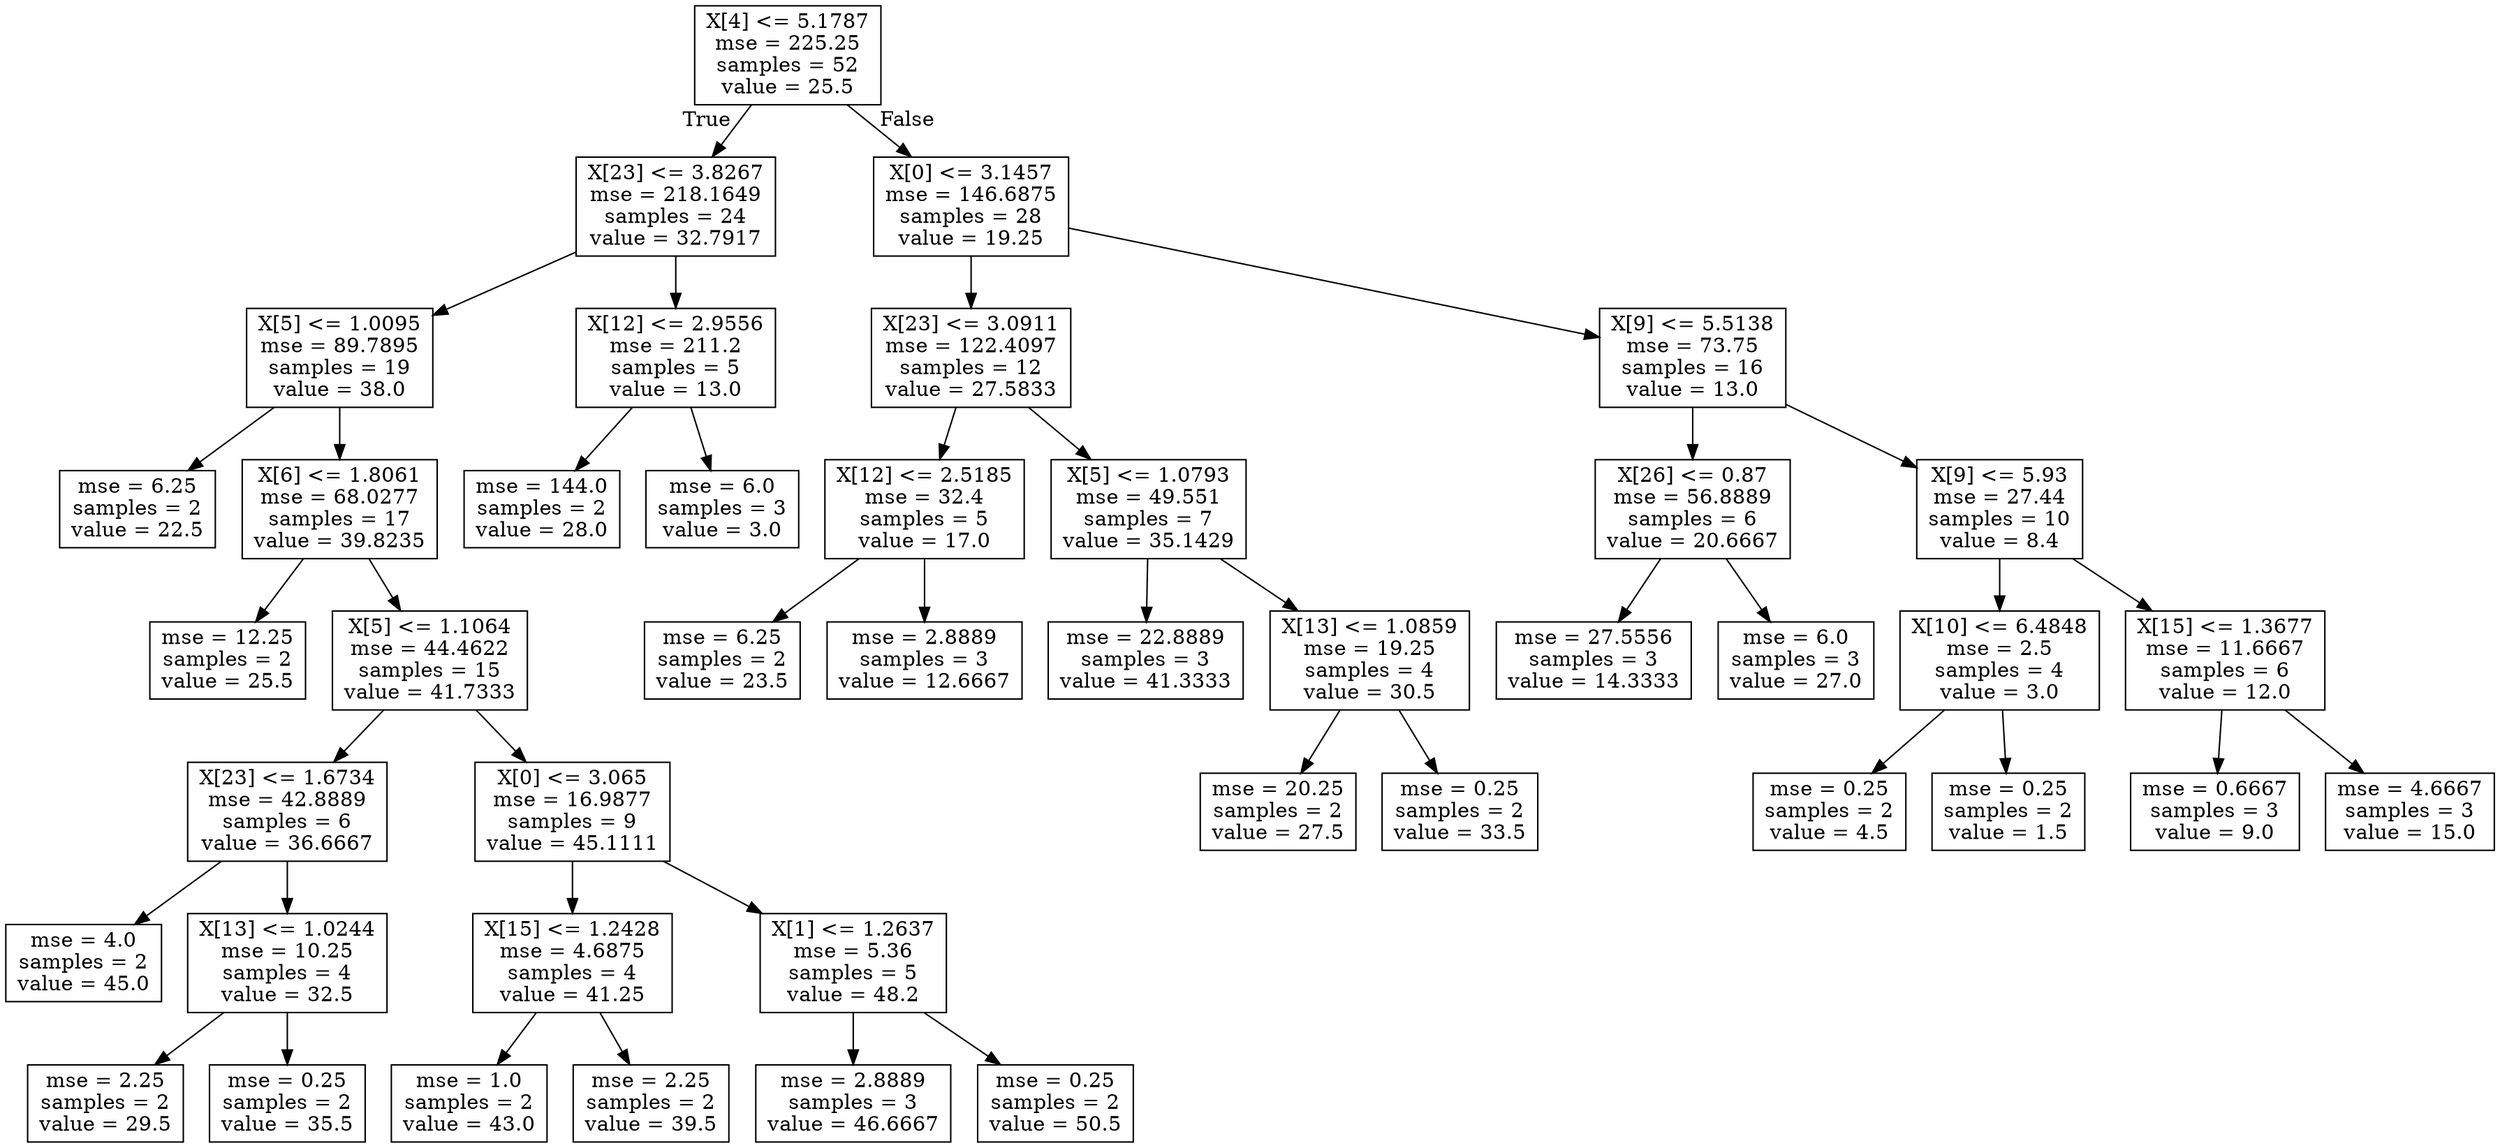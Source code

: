 digraph Tree {
node [shape=box] ;
0 [label="X[4] <= 5.1787\nmse = 225.25\nsamples = 52\nvalue = 25.5"] ;
1 [label="X[23] <= 3.8267\nmse = 218.1649\nsamples = 24\nvalue = 32.7917"] ;
0 -> 1 [labeldistance=2.5, labelangle=45, headlabel="True"] ;
2 [label="X[5] <= 1.0095\nmse = 89.7895\nsamples = 19\nvalue = 38.0"] ;
1 -> 2 ;
3 [label="mse = 6.25\nsamples = 2\nvalue = 22.5"] ;
2 -> 3 ;
4 [label="X[6] <= 1.8061\nmse = 68.0277\nsamples = 17\nvalue = 39.8235"] ;
2 -> 4 ;
5 [label="mse = 12.25\nsamples = 2\nvalue = 25.5"] ;
4 -> 5 ;
6 [label="X[5] <= 1.1064\nmse = 44.4622\nsamples = 15\nvalue = 41.7333"] ;
4 -> 6 ;
7 [label="X[23] <= 1.6734\nmse = 42.8889\nsamples = 6\nvalue = 36.6667"] ;
6 -> 7 ;
8 [label="mse = 4.0\nsamples = 2\nvalue = 45.0"] ;
7 -> 8 ;
9 [label="X[13] <= 1.0244\nmse = 10.25\nsamples = 4\nvalue = 32.5"] ;
7 -> 9 ;
10 [label="mse = 2.25\nsamples = 2\nvalue = 29.5"] ;
9 -> 10 ;
11 [label="mse = 0.25\nsamples = 2\nvalue = 35.5"] ;
9 -> 11 ;
12 [label="X[0] <= 3.065\nmse = 16.9877\nsamples = 9\nvalue = 45.1111"] ;
6 -> 12 ;
13 [label="X[15] <= 1.2428\nmse = 4.6875\nsamples = 4\nvalue = 41.25"] ;
12 -> 13 ;
14 [label="mse = 1.0\nsamples = 2\nvalue = 43.0"] ;
13 -> 14 ;
15 [label="mse = 2.25\nsamples = 2\nvalue = 39.5"] ;
13 -> 15 ;
16 [label="X[1] <= 1.2637\nmse = 5.36\nsamples = 5\nvalue = 48.2"] ;
12 -> 16 ;
17 [label="mse = 2.8889\nsamples = 3\nvalue = 46.6667"] ;
16 -> 17 ;
18 [label="mse = 0.25\nsamples = 2\nvalue = 50.5"] ;
16 -> 18 ;
19 [label="X[12] <= 2.9556\nmse = 211.2\nsamples = 5\nvalue = 13.0"] ;
1 -> 19 ;
20 [label="mse = 144.0\nsamples = 2\nvalue = 28.0"] ;
19 -> 20 ;
21 [label="mse = 6.0\nsamples = 3\nvalue = 3.0"] ;
19 -> 21 ;
22 [label="X[0] <= 3.1457\nmse = 146.6875\nsamples = 28\nvalue = 19.25"] ;
0 -> 22 [labeldistance=2.5, labelangle=-45, headlabel="False"] ;
23 [label="X[23] <= 3.0911\nmse = 122.4097\nsamples = 12\nvalue = 27.5833"] ;
22 -> 23 ;
24 [label="X[12] <= 2.5185\nmse = 32.4\nsamples = 5\nvalue = 17.0"] ;
23 -> 24 ;
25 [label="mse = 6.25\nsamples = 2\nvalue = 23.5"] ;
24 -> 25 ;
26 [label="mse = 2.8889\nsamples = 3\nvalue = 12.6667"] ;
24 -> 26 ;
27 [label="X[5] <= 1.0793\nmse = 49.551\nsamples = 7\nvalue = 35.1429"] ;
23 -> 27 ;
28 [label="mse = 22.8889\nsamples = 3\nvalue = 41.3333"] ;
27 -> 28 ;
29 [label="X[13] <= 1.0859\nmse = 19.25\nsamples = 4\nvalue = 30.5"] ;
27 -> 29 ;
30 [label="mse = 20.25\nsamples = 2\nvalue = 27.5"] ;
29 -> 30 ;
31 [label="mse = 0.25\nsamples = 2\nvalue = 33.5"] ;
29 -> 31 ;
32 [label="X[9] <= 5.5138\nmse = 73.75\nsamples = 16\nvalue = 13.0"] ;
22 -> 32 ;
33 [label="X[26] <= 0.87\nmse = 56.8889\nsamples = 6\nvalue = 20.6667"] ;
32 -> 33 ;
34 [label="mse = 27.5556\nsamples = 3\nvalue = 14.3333"] ;
33 -> 34 ;
35 [label="mse = 6.0\nsamples = 3\nvalue = 27.0"] ;
33 -> 35 ;
36 [label="X[9] <= 5.93\nmse = 27.44\nsamples = 10\nvalue = 8.4"] ;
32 -> 36 ;
37 [label="X[10] <= 6.4848\nmse = 2.5\nsamples = 4\nvalue = 3.0"] ;
36 -> 37 ;
38 [label="mse = 0.25\nsamples = 2\nvalue = 4.5"] ;
37 -> 38 ;
39 [label="mse = 0.25\nsamples = 2\nvalue = 1.5"] ;
37 -> 39 ;
40 [label="X[15] <= 1.3677\nmse = 11.6667\nsamples = 6\nvalue = 12.0"] ;
36 -> 40 ;
41 [label="mse = 0.6667\nsamples = 3\nvalue = 9.0"] ;
40 -> 41 ;
42 [label="mse = 4.6667\nsamples = 3\nvalue = 15.0"] ;
40 -> 42 ;
}